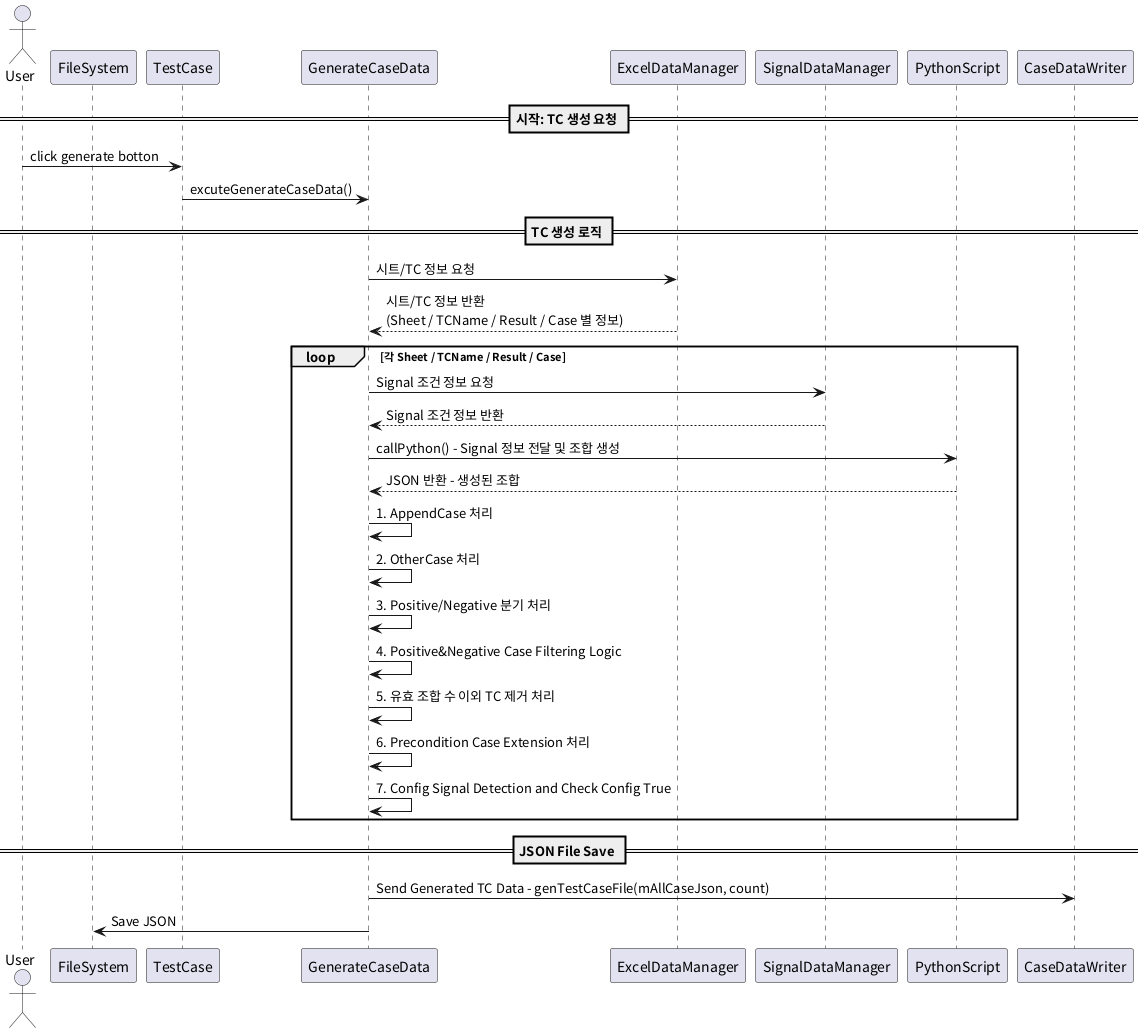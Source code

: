 @startuml

skinparam defaultFontName "Noto Sans CJK KR"
actor User order 10
participant FileSystem order 20
participant TestCase order 30
participant GenerateCaseData order 40
participant ExcelDataManager order 50
participant SignalDataManager order 60
participant PythonScript order 70
participant CaseDataWriter order 80

== 시작: TC 생성 요청 ==

User -> TestCase : click generate botton
TestCase -> GenerateCaseData : excuteGenerateCaseData()

== TC 생성 로직 ==

GenerateCaseData -> ExcelDataManager : 시트/TC 정보 요청
ExcelDataManager --> GenerateCaseData : 시트/TC 정보 반환\n(Sheet / TCName / Result / Case 별 정보)

loop 각 Sheet / TCName / Result / Case
    GenerateCaseData -> SignalDataManager : Signal 조건 정보 요청
    SignalDataManager --> GenerateCaseData : Signal 조건 정보 반환
    GenerateCaseData -> PythonScript : callPython() - Signal 정보 전달 및 조합 생성
    PythonScript --> GenerateCaseData : JSON 반환 - 생성된 조합

    GenerateCaseData -> GenerateCaseData : 1. AppendCase 처리
    GenerateCaseData -> GenerateCaseData : 2. OtherCase 처리
    GenerateCaseData -> GenerateCaseData : 3. Positive/Negative 분기 처리
    GenerateCaseData -> GenerateCaseData : 4. Positive&Negative Case Filtering Logic
    GenerateCaseData -> GenerateCaseData : 5. 유효 조합 수 이외 TC 제거 처리
    GenerateCaseData -> GenerateCaseData : 6. Precondition Case Extension 처리
    GenerateCaseData -> GenerateCaseData : 7. Config Signal Detection and Check Config True
end

== JSON File Save ==

GenerateCaseData -> CaseDataWriter : Send Generated TC Data - genTestCaseFile(mAllCaseJson, count)
GenerateCaseData -> FileSystem : Save JSON

@enduml